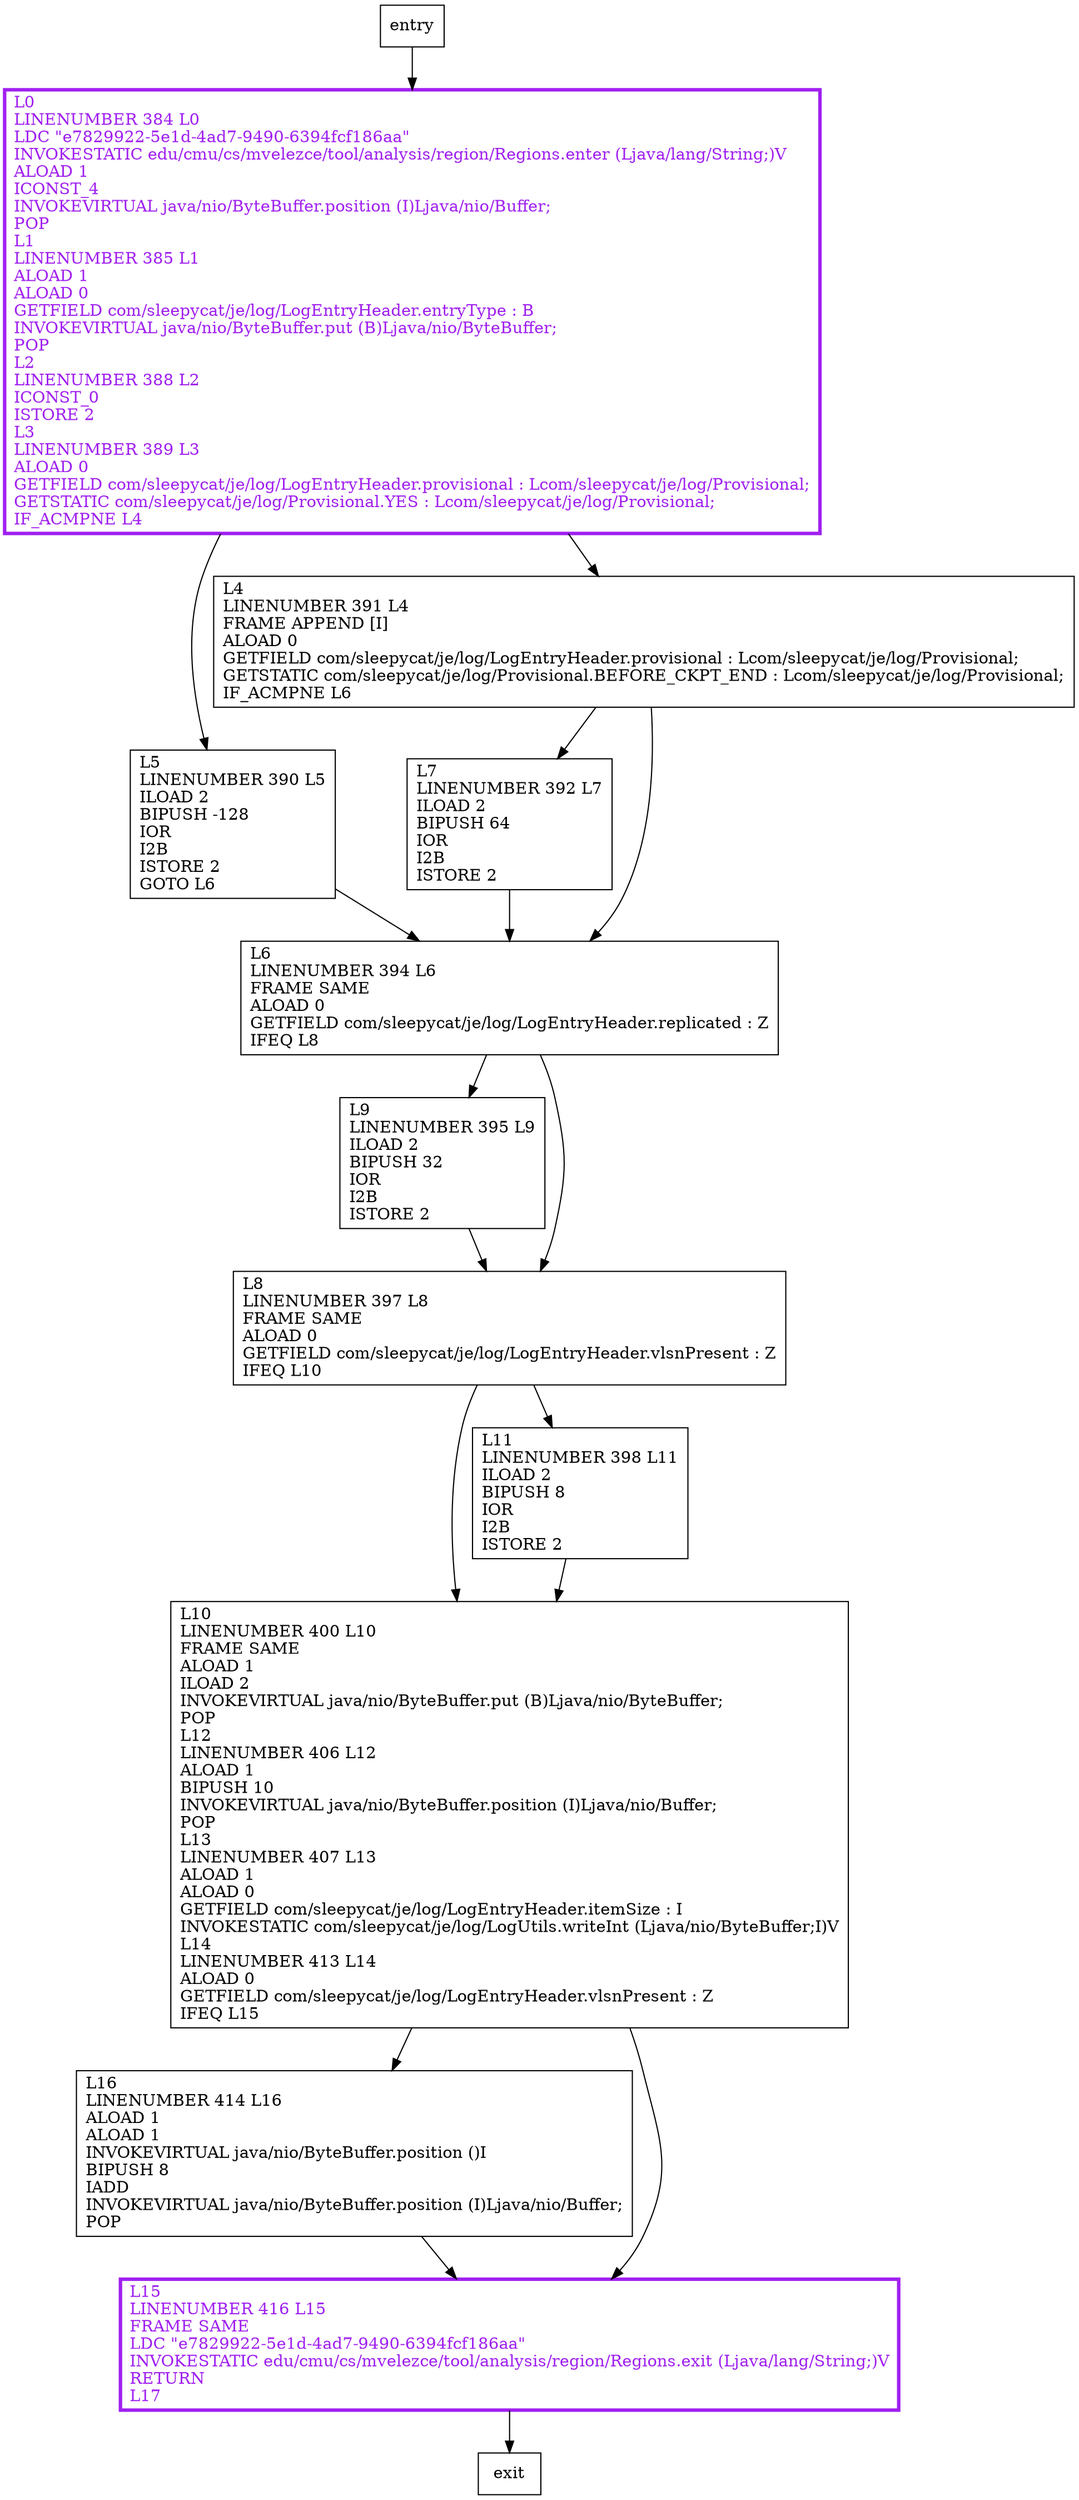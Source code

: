 digraph writeToLog {
node [shape=record];
602891908 [label="L9\lLINENUMBER 395 L9\lILOAD 2\lBIPUSH 32\lIOR\lI2B\lISTORE 2\l"];
1330543651 [label="L16\lLINENUMBER 414 L16\lALOAD 1\lALOAD 1\lINVOKEVIRTUAL java/nio/ByteBuffer.position ()I\lBIPUSH 8\lIADD\lINVOKEVIRTUAL java/nio/ByteBuffer.position (I)Ljava/nio/Buffer;\lPOP\l"];
1450092482 [label="L5\lLINENUMBER 390 L5\lILOAD 2\lBIPUSH -128\lIOR\lI2B\lISTORE 2\lGOTO L6\l"];
1662200544 [label="L0\lLINENUMBER 384 L0\lLDC \"e7829922-5e1d-4ad7-9490-6394fcf186aa\"\lINVOKESTATIC edu/cmu/cs/mvelezce/tool/analysis/region/Regions.enter (Ljava/lang/String;)V\lALOAD 1\lICONST_4\lINVOKEVIRTUAL java/nio/ByteBuffer.position (I)Ljava/nio/Buffer;\lPOP\lL1\lLINENUMBER 385 L1\lALOAD 1\lALOAD 0\lGETFIELD com/sleepycat/je/log/LogEntryHeader.entryType : B\lINVOKEVIRTUAL java/nio/ByteBuffer.put (B)Ljava/nio/ByteBuffer;\lPOP\lL2\lLINENUMBER 388 L2\lICONST_0\lISTORE 2\lL3\lLINENUMBER 389 L3\lALOAD 0\lGETFIELD com/sleepycat/je/log/LogEntryHeader.provisional : Lcom/sleepycat/je/log/Provisional;\lGETSTATIC com/sleepycat/je/log/Provisional.YES : Lcom/sleepycat/je/log/Provisional;\lIF_ACMPNE L4\l"];
851201574 [label="L4\lLINENUMBER 391 L4\lFRAME APPEND [I]\lALOAD 0\lGETFIELD com/sleepycat/je/log/LogEntryHeader.provisional : Lcom/sleepycat/je/log/Provisional;\lGETSTATIC com/sleepycat/je/log/Provisional.BEFORE_CKPT_END : Lcom/sleepycat/je/log/Provisional;\lIF_ACMPNE L6\l"];
704912778 [label="L10\lLINENUMBER 400 L10\lFRAME SAME\lALOAD 1\lILOAD 2\lINVOKEVIRTUAL java/nio/ByteBuffer.put (B)Ljava/nio/ByteBuffer;\lPOP\lL12\lLINENUMBER 406 L12\lALOAD 1\lBIPUSH 10\lINVOKEVIRTUAL java/nio/ByteBuffer.position (I)Ljava/nio/Buffer;\lPOP\lL13\lLINENUMBER 407 L13\lALOAD 1\lALOAD 0\lGETFIELD com/sleepycat/je/log/LogEntryHeader.itemSize : I\lINVOKESTATIC com/sleepycat/je/log/LogUtils.writeInt (Ljava/nio/ByteBuffer;I)V\lL14\lLINENUMBER 413 L14\lALOAD 0\lGETFIELD com/sleepycat/je/log/LogEntryHeader.vlsnPresent : Z\lIFEQ L15\l"];
1342256839 [label="L7\lLINENUMBER 392 L7\lILOAD 2\lBIPUSH 64\lIOR\lI2B\lISTORE 2\l"];
717184346 [label="L6\lLINENUMBER 394 L6\lFRAME SAME\lALOAD 0\lGETFIELD com/sleepycat/je/log/LogEntryHeader.replicated : Z\lIFEQ L8\l"];
390985736 [label="L15\lLINENUMBER 416 L15\lFRAME SAME\lLDC \"e7829922-5e1d-4ad7-9490-6394fcf186aa\"\lINVOKESTATIC edu/cmu/cs/mvelezce/tool/analysis/region/Regions.exit (Ljava/lang/String;)V\lRETURN\lL17\l"];
1936370222 [label="L11\lLINENUMBER 398 L11\lILOAD 2\lBIPUSH 8\lIOR\lI2B\lISTORE 2\l"];
1936903090 [label="L8\lLINENUMBER 397 L8\lFRAME SAME\lALOAD 0\lGETFIELD com/sleepycat/je/log/LogEntryHeader.vlsnPresent : Z\lIFEQ L10\l"];
entry;
exit;
602891908 -> 1936903090;
1330543651 -> 390985736;
1450092482 -> 717184346;
1662200544 -> 1450092482;
1662200544 -> 851201574;
851201574 -> 1342256839;
851201574 -> 717184346;
704912778 -> 1330543651;
704912778 -> 390985736;
717184346 -> 602891908;
717184346 -> 1936903090;
390985736 -> exit;
1936370222 -> 704912778;
1936903090 -> 704912778;
1936903090 -> 1936370222;
entry -> 1662200544;
1342256839 -> 717184346;
1662200544[fontcolor="purple", penwidth=3, color="purple"];
390985736[fontcolor="purple", penwidth=3, color="purple"];
}
